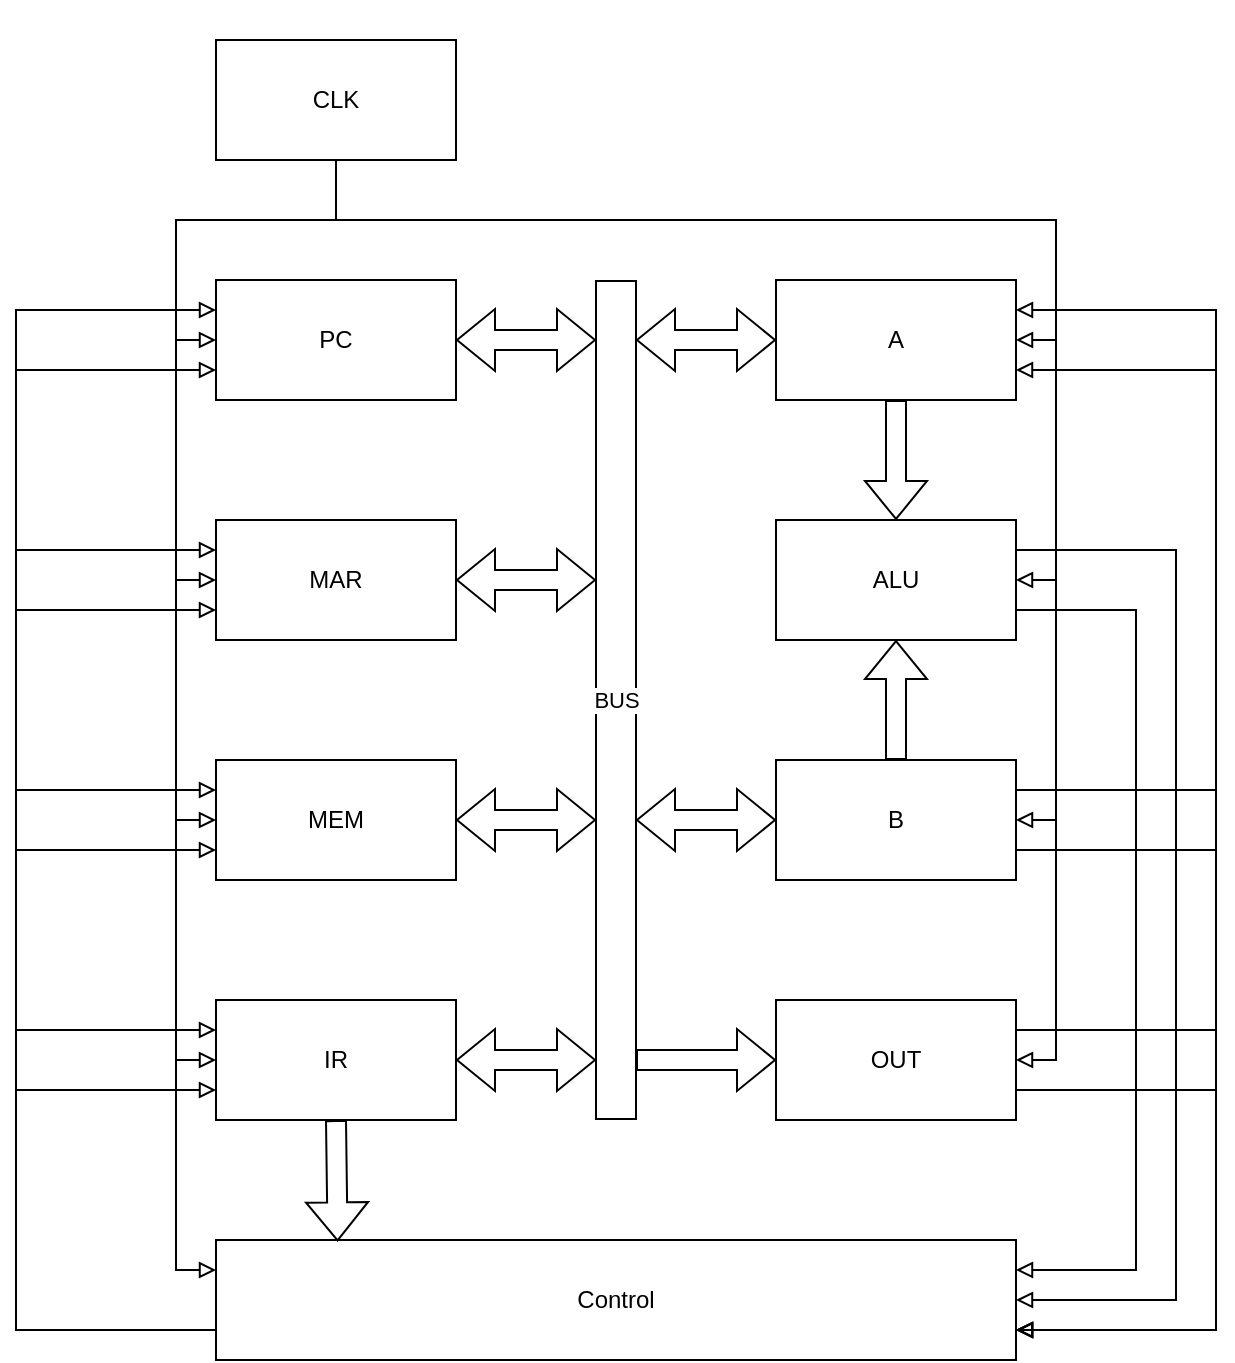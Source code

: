 <mxfile version="15.8.9" type="github">
  <diagram id="91MwsRFWGDt2XD7xXxqJ" name="Page-1">
    <mxGraphModel dx="897" dy="690" grid="1" gridSize="10" guides="1" tooltips="1" connect="1" arrows="1" fold="1" page="1" pageScale="1" pageWidth="827" pageHeight="1169" math="0" shadow="0">
      <root>
        <mxCell id="0" />
        <mxCell id="1" parent="0" />
        <mxCell id="gEWWCz81dc7d-AvvKmdt-33" style="edgeStyle=orthogonalEdgeStyle;rounded=0;orthogonalLoop=1;jettySize=auto;html=1;exitX=1;exitY=0.5;exitDx=0;exitDy=0;entryX=0.5;entryY=1;entryDx=0;entryDy=0;startArrow=block;startFill=0;endArrow=none;endFill=0;endSize=6;fillColor=default;" edge="1" parent="1" source="gEWWCz81dc7d-AvvKmdt-1" target="gEWWCz81dc7d-AvvKmdt-22">
          <mxGeometry relative="1" as="geometry" />
        </mxCell>
        <mxCell id="gEWWCz81dc7d-AvvKmdt-50" style="edgeStyle=orthogonalEdgeStyle;rounded=0;orthogonalLoop=1;jettySize=auto;html=1;exitX=1;exitY=0.25;exitDx=0;exitDy=0;entryX=1;entryY=0.75;entryDx=0;entryDy=0;startArrow=block;startFill=0;endArrow=none;endFill=0;endSize=6;fillColor=default;" edge="1" parent="1" source="gEWWCz81dc7d-AvvKmdt-1" target="gEWWCz81dc7d-AvvKmdt-28">
          <mxGeometry relative="1" as="geometry">
            <Array as="points">
              <mxPoint x="740" y="295" />
              <mxPoint x="740" y="805" />
            </Array>
          </mxGeometry>
        </mxCell>
        <mxCell id="gEWWCz81dc7d-AvvKmdt-51" style="edgeStyle=orthogonalEdgeStyle;rounded=0;orthogonalLoop=1;jettySize=auto;html=1;exitX=1;exitY=0.75;exitDx=0;exitDy=0;entryX=1;entryY=0.75;entryDx=0;entryDy=0;startArrow=block;startFill=0;endArrow=none;endFill=0;endSize=6;fillColor=default;" edge="1" parent="1" source="gEWWCz81dc7d-AvvKmdt-1" target="gEWWCz81dc7d-AvvKmdt-28">
          <mxGeometry relative="1" as="geometry">
            <Array as="points">
              <mxPoint x="740" y="325" />
              <mxPoint x="740" y="805" />
            </Array>
          </mxGeometry>
        </mxCell>
        <mxCell id="gEWWCz81dc7d-AvvKmdt-1" value="A" style="rounded=0;whiteSpace=wrap;html=1;" vertex="1" parent="1">
          <mxGeometry x="520" y="280" width="120" height="60" as="geometry" />
        </mxCell>
        <mxCell id="gEWWCz81dc7d-AvvKmdt-39" style="edgeStyle=orthogonalEdgeStyle;rounded=0;orthogonalLoop=1;jettySize=auto;html=1;exitX=1;exitY=0.5;exitDx=0;exitDy=0;entryX=0.5;entryY=1;entryDx=0;entryDy=0;startArrow=block;startFill=0;endArrow=none;endFill=0;endSize=6;fillColor=default;" edge="1" parent="1" source="gEWWCz81dc7d-AvvKmdt-2" target="gEWWCz81dc7d-AvvKmdt-22">
          <mxGeometry relative="1" as="geometry">
            <Array as="points">
              <mxPoint x="660" y="550" />
              <mxPoint x="660" y="250" />
              <mxPoint x="300" y="250" />
            </Array>
          </mxGeometry>
        </mxCell>
        <mxCell id="gEWWCz81dc7d-AvvKmdt-2" value="B" style="rounded=0;whiteSpace=wrap;html=1;" vertex="1" parent="1">
          <mxGeometry x="520" y="520" width="120" height="60" as="geometry" />
        </mxCell>
        <mxCell id="gEWWCz81dc7d-AvvKmdt-38" style="edgeStyle=orthogonalEdgeStyle;rounded=0;orthogonalLoop=1;jettySize=auto;html=1;exitX=1;exitY=0.5;exitDx=0;exitDy=0;entryX=0.5;entryY=1;entryDx=0;entryDy=0;startArrow=block;startFill=0;endArrow=none;endFill=0;endSize=6;fillColor=default;" edge="1" parent="1" source="gEWWCz81dc7d-AvvKmdt-3" target="gEWWCz81dc7d-AvvKmdt-22">
          <mxGeometry relative="1" as="geometry">
            <Array as="points">
              <mxPoint x="660" y="430" />
              <mxPoint x="660" y="250" />
              <mxPoint x="300" y="250" />
            </Array>
          </mxGeometry>
        </mxCell>
        <mxCell id="gEWWCz81dc7d-AvvKmdt-3" value="ALU" style="rounded=0;whiteSpace=wrap;html=1;" vertex="1" parent="1">
          <mxGeometry x="520" y="400" width="120" height="60" as="geometry" />
        </mxCell>
        <mxCell id="gEWWCz81dc7d-AvvKmdt-31" style="edgeStyle=orthogonalEdgeStyle;rounded=0;orthogonalLoop=1;jettySize=auto;html=1;exitX=0;exitY=0.5;exitDx=0;exitDy=0;entryX=0.5;entryY=1;entryDx=0;entryDy=0;startArrow=block;startFill=0;endArrow=none;endFill=0;endSize=6;fillColor=default;" edge="1" parent="1" source="gEWWCz81dc7d-AvvKmdt-4" target="gEWWCz81dc7d-AvvKmdt-22">
          <mxGeometry relative="1" as="geometry" />
        </mxCell>
        <mxCell id="gEWWCz81dc7d-AvvKmdt-42" style="edgeStyle=orthogonalEdgeStyle;rounded=0;orthogonalLoop=1;jettySize=auto;html=1;exitX=0;exitY=0.25;exitDx=0;exitDy=0;entryX=0;entryY=0.75;entryDx=0;entryDy=0;startArrow=block;startFill=0;endArrow=none;endFill=0;endSize=6;fillColor=default;" edge="1" parent="1" source="gEWWCz81dc7d-AvvKmdt-4" target="gEWWCz81dc7d-AvvKmdt-28">
          <mxGeometry relative="1" as="geometry">
            <Array as="points">
              <mxPoint x="140" y="295" />
              <mxPoint x="140" y="805" />
            </Array>
          </mxGeometry>
        </mxCell>
        <mxCell id="gEWWCz81dc7d-AvvKmdt-43" style="edgeStyle=orthogonalEdgeStyle;rounded=0;orthogonalLoop=1;jettySize=auto;html=1;exitX=0;exitY=0.75;exitDx=0;exitDy=0;entryX=0;entryY=0.75;entryDx=0;entryDy=0;startArrow=block;startFill=0;endArrow=none;endFill=0;endSize=6;fillColor=default;" edge="1" parent="1" source="gEWWCz81dc7d-AvvKmdt-4" target="gEWWCz81dc7d-AvvKmdt-28">
          <mxGeometry relative="1" as="geometry">
            <Array as="points">
              <mxPoint x="140" y="325" />
              <mxPoint x="140" y="805" />
            </Array>
          </mxGeometry>
        </mxCell>
        <mxCell id="gEWWCz81dc7d-AvvKmdt-4" value="PC" style="rounded=0;whiteSpace=wrap;html=1;" vertex="1" parent="1">
          <mxGeometry x="240" y="280" width="120" height="60" as="geometry" />
        </mxCell>
        <mxCell id="gEWWCz81dc7d-AvvKmdt-34" style="edgeStyle=orthogonalEdgeStyle;rounded=0;orthogonalLoop=1;jettySize=auto;html=1;exitX=0;exitY=0.5;exitDx=0;exitDy=0;entryX=0.5;entryY=1;entryDx=0;entryDy=0;startArrow=block;startFill=0;endArrow=none;endFill=0;endSize=6;fillColor=default;" edge="1" parent="1" source="gEWWCz81dc7d-AvvKmdt-5" target="gEWWCz81dc7d-AvvKmdt-22">
          <mxGeometry relative="1" as="geometry">
            <Array as="points">
              <mxPoint x="220" y="430" />
              <mxPoint x="220" y="250" />
              <mxPoint x="300" y="250" />
            </Array>
          </mxGeometry>
        </mxCell>
        <mxCell id="gEWWCz81dc7d-AvvKmdt-44" style="edgeStyle=orthogonalEdgeStyle;rounded=0;orthogonalLoop=1;jettySize=auto;html=1;exitX=0;exitY=0.25;exitDx=0;exitDy=0;startArrow=block;startFill=0;endArrow=none;endFill=0;endSize=6;fillColor=default;entryX=0;entryY=0.75;entryDx=0;entryDy=0;" edge="1" parent="1" source="gEWWCz81dc7d-AvvKmdt-5" target="gEWWCz81dc7d-AvvKmdt-28">
          <mxGeometry relative="1" as="geometry">
            <mxPoint x="240" y="800" as="targetPoint" />
            <Array as="points">
              <mxPoint x="140" y="415" />
              <mxPoint x="140" y="805" />
            </Array>
          </mxGeometry>
        </mxCell>
        <mxCell id="gEWWCz81dc7d-AvvKmdt-45" style="edgeStyle=orthogonalEdgeStyle;rounded=0;orthogonalLoop=1;jettySize=auto;html=1;exitX=0;exitY=0.75;exitDx=0;exitDy=0;entryX=0;entryY=0.75;entryDx=0;entryDy=0;startArrow=block;startFill=0;endArrow=none;endFill=0;endSize=6;fillColor=default;" edge="1" parent="1" source="gEWWCz81dc7d-AvvKmdt-5" target="gEWWCz81dc7d-AvvKmdt-28">
          <mxGeometry relative="1" as="geometry">
            <Array as="points">
              <mxPoint x="140" y="445" />
              <mxPoint x="140" y="805" />
            </Array>
          </mxGeometry>
        </mxCell>
        <mxCell id="gEWWCz81dc7d-AvvKmdt-5" value="MAR" style="rounded=0;whiteSpace=wrap;html=1;" vertex="1" parent="1">
          <mxGeometry x="240" y="400" width="120" height="60" as="geometry" />
        </mxCell>
        <mxCell id="gEWWCz81dc7d-AvvKmdt-36" style="edgeStyle=orthogonalEdgeStyle;rounded=0;orthogonalLoop=1;jettySize=auto;html=1;exitX=0;exitY=0.5;exitDx=0;exitDy=0;startArrow=block;startFill=0;endArrow=none;endFill=0;endSize=6;fillColor=default;" edge="1" parent="1" source="gEWWCz81dc7d-AvvKmdt-6">
          <mxGeometry relative="1" as="geometry">
            <mxPoint x="300" y="220" as="targetPoint" />
            <Array as="points">
              <mxPoint x="220" y="670" />
              <mxPoint x="220" y="250" />
              <mxPoint x="300" y="250" />
            </Array>
          </mxGeometry>
        </mxCell>
        <mxCell id="gEWWCz81dc7d-AvvKmdt-48" style="edgeStyle=orthogonalEdgeStyle;rounded=0;orthogonalLoop=1;jettySize=auto;html=1;exitX=0;exitY=0.25;exitDx=0;exitDy=0;startArrow=block;startFill=0;endArrow=none;endFill=0;endSize=6;fillColor=default;entryX=0;entryY=0.75;entryDx=0;entryDy=0;" edge="1" parent="1" source="gEWWCz81dc7d-AvvKmdt-6" target="gEWWCz81dc7d-AvvKmdt-28">
          <mxGeometry relative="1" as="geometry">
            <mxPoint x="240" y="810" as="targetPoint" />
            <Array as="points">
              <mxPoint x="140" y="655" />
              <mxPoint x="140" y="805" />
            </Array>
          </mxGeometry>
        </mxCell>
        <mxCell id="gEWWCz81dc7d-AvvKmdt-49" style="edgeStyle=orthogonalEdgeStyle;rounded=0;orthogonalLoop=1;jettySize=auto;html=1;exitX=0;exitY=0.75;exitDx=0;exitDy=0;entryX=0;entryY=0.75;entryDx=0;entryDy=0;startArrow=block;startFill=0;endArrow=none;endFill=0;endSize=6;fillColor=default;" edge="1" parent="1" source="gEWWCz81dc7d-AvvKmdt-6" target="gEWWCz81dc7d-AvvKmdt-28">
          <mxGeometry relative="1" as="geometry">
            <Array as="points">
              <mxPoint x="140" y="685" />
              <mxPoint x="140" y="805" />
            </Array>
          </mxGeometry>
        </mxCell>
        <mxCell id="gEWWCz81dc7d-AvvKmdt-6" value="IR" style="rounded=0;whiteSpace=wrap;html=1;" vertex="1" parent="1">
          <mxGeometry x="240" y="640" width="120" height="60" as="geometry" />
        </mxCell>
        <mxCell id="gEWWCz81dc7d-AvvKmdt-35" style="edgeStyle=orthogonalEdgeStyle;rounded=0;orthogonalLoop=1;jettySize=auto;html=1;exitX=0;exitY=0.5;exitDx=0;exitDy=0;entryX=0.5;entryY=1;entryDx=0;entryDy=0;startArrow=block;startFill=0;endArrow=none;endFill=0;endSize=6;fillColor=default;" edge="1" parent="1" source="gEWWCz81dc7d-AvvKmdt-7" target="gEWWCz81dc7d-AvvKmdt-22">
          <mxGeometry relative="1" as="geometry">
            <Array as="points">
              <mxPoint x="220" y="550" />
              <mxPoint x="220" y="250" />
              <mxPoint x="300" y="250" />
            </Array>
          </mxGeometry>
        </mxCell>
        <mxCell id="gEWWCz81dc7d-AvvKmdt-46" style="edgeStyle=orthogonalEdgeStyle;rounded=0;orthogonalLoop=1;jettySize=auto;html=1;exitX=0;exitY=0.25;exitDx=0;exitDy=0;entryX=0;entryY=0.75;entryDx=0;entryDy=0;startArrow=block;startFill=0;endArrow=none;endFill=0;endSize=6;fillColor=default;" edge="1" parent="1" source="gEWWCz81dc7d-AvvKmdt-7" target="gEWWCz81dc7d-AvvKmdt-28">
          <mxGeometry relative="1" as="geometry">
            <Array as="points">
              <mxPoint x="140" y="535" />
              <mxPoint x="140" y="805" />
            </Array>
          </mxGeometry>
        </mxCell>
        <mxCell id="gEWWCz81dc7d-AvvKmdt-47" style="edgeStyle=orthogonalEdgeStyle;rounded=0;orthogonalLoop=1;jettySize=auto;html=1;exitX=0;exitY=0.75;exitDx=0;exitDy=0;startArrow=block;startFill=0;endArrow=none;endFill=0;endSize=6;fillColor=default;entryX=0;entryY=0.75;entryDx=0;entryDy=0;" edge="1" parent="1" source="gEWWCz81dc7d-AvvKmdt-7" target="gEWWCz81dc7d-AvvKmdt-28">
          <mxGeometry relative="1" as="geometry">
            <mxPoint x="240" y="800" as="targetPoint" />
            <Array as="points">
              <mxPoint x="140" y="565" />
              <mxPoint x="140" y="805" />
            </Array>
          </mxGeometry>
        </mxCell>
        <mxCell id="gEWWCz81dc7d-AvvKmdt-7" value="MEM" style="rounded=0;whiteSpace=wrap;html=1;" vertex="1" parent="1">
          <mxGeometry x="240" y="520" width="120" height="60" as="geometry" />
        </mxCell>
        <mxCell id="gEWWCz81dc7d-AvvKmdt-40" style="edgeStyle=orthogonalEdgeStyle;rounded=0;orthogonalLoop=1;jettySize=auto;html=1;exitX=1;exitY=0.5;exitDx=0;exitDy=0;entryX=0.5;entryY=1;entryDx=0;entryDy=0;startArrow=block;startFill=0;endArrow=none;endFill=0;endSize=6;fillColor=default;" edge="1" parent="1" source="gEWWCz81dc7d-AvvKmdt-8" target="gEWWCz81dc7d-AvvKmdt-22">
          <mxGeometry relative="1" as="geometry">
            <Array as="points">
              <mxPoint x="660" y="670" />
              <mxPoint x="660" y="250" />
              <mxPoint x="300" y="250" />
            </Array>
          </mxGeometry>
        </mxCell>
        <mxCell id="gEWWCz81dc7d-AvvKmdt-8" value="OUT" style="rounded=0;whiteSpace=wrap;html=1;" vertex="1" parent="1">
          <mxGeometry x="520" y="640" width="120" height="60" as="geometry" />
        </mxCell>
        <mxCell id="gEWWCz81dc7d-AvvKmdt-9" value="" style="shape=flexArrow;endArrow=none;html=1;rounded=0;strokeColor=none;endFill=0;" edge="1" parent="1">
          <mxGeometry width="50" height="50" relative="1" as="geometry">
            <mxPoint x="290" y="600" as="sourcePoint" />
            <mxPoint x="290" y="140" as="targetPoint" />
          </mxGeometry>
        </mxCell>
        <mxCell id="gEWWCz81dc7d-AvvKmdt-11" value="BUS" style="shape=flexArrow;endArrow=none;html=1;rounded=0;endFill=0;fillColor=default;endSize=6;width=20;" edge="1" parent="1">
          <mxGeometry width="50" height="50" relative="1" as="geometry">
            <mxPoint x="440" y="700" as="sourcePoint" />
            <mxPoint x="440" y="280" as="targetPoint" />
          </mxGeometry>
        </mxCell>
        <mxCell id="gEWWCz81dc7d-AvvKmdt-12" value="" style="shape=flexArrow;endArrow=classic;startArrow=classic;html=1;rounded=0;entryX=0;entryY=0.5;entryDx=0;entryDy=0;" edge="1" parent="1" target="gEWWCz81dc7d-AvvKmdt-1">
          <mxGeometry width="100" height="100" relative="1" as="geometry">
            <mxPoint x="450" y="310" as="sourcePoint" />
            <mxPoint x="580" y="400" as="targetPoint" />
          </mxGeometry>
        </mxCell>
        <mxCell id="gEWWCz81dc7d-AvvKmdt-13" value="" style="shape=flexArrow;endArrow=none;startArrow=block;html=1;rounded=0;endSize=6;fillColor=default;entryX=0.5;entryY=1;entryDx=0;entryDy=0;startFill=0;endFill=0;" edge="1" parent="1" source="gEWWCz81dc7d-AvvKmdt-3" target="gEWWCz81dc7d-AvvKmdt-1">
          <mxGeometry width="100" height="100" relative="1" as="geometry">
            <mxPoint x="480" y="600" as="sourcePoint" />
            <mxPoint x="580" y="500" as="targetPoint" />
          </mxGeometry>
        </mxCell>
        <mxCell id="gEWWCz81dc7d-AvvKmdt-14" value="" style="shape=flexArrow;endArrow=classic;startArrow=none;html=1;rounded=0;endSize=6;fillColor=default;entryX=0.5;entryY=1;entryDx=0;entryDy=0;startFill=0;" edge="1" parent="1" source="gEWWCz81dc7d-AvvKmdt-2" target="gEWWCz81dc7d-AvvKmdt-3">
          <mxGeometry width="100" height="100" relative="1" as="geometry">
            <mxPoint x="480" y="600" as="sourcePoint" />
            <mxPoint x="580" y="500" as="targetPoint" />
          </mxGeometry>
        </mxCell>
        <mxCell id="gEWWCz81dc7d-AvvKmdt-15" value="" style="shape=flexArrow;endArrow=classic;startArrow=classic;html=1;rounded=0;endSize=6;fillColor=default;entryX=0;entryY=0.5;entryDx=0;entryDy=0;" edge="1" parent="1" target="gEWWCz81dc7d-AvvKmdt-2">
          <mxGeometry width="100" height="100" relative="1" as="geometry">
            <mxPoint x="450" y="550" as="sourcePoint" />
            <mxPoint x="580" y="500" as="targetPoint" />
          </mxGeometry>
        </mxCell>
        <mxCell id="gEWWCz81dc7d-AvvKmdt-16" value="" style="shape=flexArrow;endArrow=classic;startArrow=none;html=1;rounded=0;endSize=6;fillColor=default;entryX=0;entryY=0.5;entryDx=0;entryDy=0;startFill=0;" edge="1" parent="1" target="gEWWCz81dc7d-AvvKmdt-8">
          <mxGeometry width="100" height="100" relative="1" as="geometry">
            <mxPoint x="450" y="670" as="sourcePoint" />
            <mxPoint x="580" y="500" as="targetPoint" />
          </mxGeometry>
        </mxCell>
        <mxCell id="gEWWCz81dc7d-AvvKmdt-17" value="" style="shape=flexArrow;endArrow=classic;startArrow=classic;html=1;rounded=0;endSize=6;fillColor=default;entryX=1;entryY=0.5;entryDx=0;entryDy=0;" edge="1" parent="1" target="gEWWCz81dc7d-AvvKmdt-4">
          <mxGeometry width="100" height="100" relative="1" as="geometry">
            <mxPoint x="430" y="310" as="sourcePoint" />
            <mxPoint x="580" y="500" as="targetPoint" />
          </mxGeometry>
        </mxCell>
        <mxCell id="gEWWCz81dc7d-AvvKmdt-18" value="" style="shape=flexArrow;endArrow=classic;startArrow=classic;html=1;rounded=0;endSize=6;fillColor=default;entryX=1;entryY=0.5;entryDx=0;entryDy=0;" edge="1" parent="1" target="gEWWCz81dc7d-AvvKmdt-5">
          <mxGeometry width="100" height="100" relative="1" as="geometry">
            <mxPoint x="430" y="430" as="sourcePoint" />
            <mxPoint x="580" y="500" as="targetPoint" />
          </mxGeometry>
        </mxCell>
        <mxCell id="gEWWCz81dc7d-AvvKmdt-19" value="" style="shape=flexArrow;endArrow=classic;startArrow=classic;html=1;rounded=0;endSize=6;fillColor=default;entryX=1;entryY=0.5;entryDx=0;entryDy=0;" edge="1" parent="1" target="gEWWCz81dc7d-AvvKmdt-7">
          <mxGeometry width="100" height="100" relative="1" as="geometry">
            <mxPoint x="430" y="550" as="sourcePoint" />
            <mxPoint x="580" y="500" as="targetPoint" />
          </mxGeometry>
        </mxCell>
        <mxCell id="gEWWCz81dc7d-AvvKmdt-20" value="" style="shape=flexArrow;endArrow=classic;startArrow=classic;html=1;rounded=0;endSize=6;fillColor=default;exitX=1;exitY=0.5;exitDx=0;exitDy=0;" edge="1" parent="1" source="gEWWCz81dc7d-AvvKmdt-6">
          <mxGeometry width="100" height="100" relative="1" as="geometry">
            <mxPoint x="480" y="600" as="sourcePoint" />
            <mxPoint x="430" y="670" as="targetPoint" />
          </mxGeometry>
        </mxCell>
        <mxCell id="gEWWCz81dc7d-AvvKmdt-22" value="CLK" style="rounded=0;whiteSpace=wrap;html=1;" vertex="1" parent="1">
          <mxGeometry x="240" y="160" width="120" height="60" as="geometry" />
        </mxCell>
        <mxCell id="gEWWCz81dc7d-AvvKmdt-41" style="edgeStyle=orthogonalEdgeStyle;rounded=0;orthogonalLoop=1;jettySize=auto;html=1;exitX=0;exitY=0.25;exitDx=0;exitDy=0;entryX=0.5;entryY=1;entryDx=0;entryDy=0;startArrow=block;startFill=0;endArrow=none;endFill=0;endSize=6;fillColor=default;" edge="1" parent="1" source="gEWWCz81dc7d-AvvKmdt-28" target="gEWWCz81dc7d-AvvKmdt-22">
          <mxGeometry relative="1" as="geometry">
            <Array as="points">
              <mxPoint x="220" y="775" />
              <mxPoint x="220" y="250" />
              <mxPoint x="300" y="250" />
            </Array>
          </mxGeometry>
        </mxCell>
        <mxCell id="gEWWCz81dc7d-AvvKmdt-53" style="edgeStyle=orthogonalEdgeStyle;rounded=0;orthogonalLoop=1;jettySize=auto;html=1;exitX=1;exitY=0.25;exitDx=0;exitDy=0;entryX=1;entryY=0.75;entryDx=0;entryDy=0;startArrow=block;startFill=0;endArrow=none;endFill=0;endSize=6;fillColor=default;" edge="1" parent="1" source="gEWWCz81dc7d-AvvKmdt-28" target="gEWWCz81dc7d-AvvKmdt-3">
          <mxGeometry relative="1" as="geometry">
            <Array as="points">
              <mxPoint x="700" y="775" />
              <mxPoint x="700" y="445" />
            </Array>
          </mxGeometry>
        </mxCell>
        <mxCell id="gEWWCz81dc7d-AvvKmdt-54" style="edgeStyle=orthogonalEdgeStyle;rounded=0;orthogonalLoop=1;jettySize=auto;html=1;exitX=1;exitY=0.5;exitDx=0;exitDy=0;entryX=1;entryY=0.25;entryDx=0;entryDy=0;startArrow=block;startFill=0;endArrow=none;endFill=0;endSize=6;fillColor=default;" edge="1" parent="1" source="gEWWCz81dc7d-AvvKmdt-28" target="gEWWCz81dc7d-AvvKmdt-3">
          <mxGeometry relative="1" as="geometry">
            <Array as="points">
              <mxPoint x="720" y="790" />
              <mxPoint x="720" y="415" />
            </Array>
          </mxGeometry>
        </mxCell>
        <mxCell id="gEWWCz81dc7d-AvvKmdt-55" style="edgeStyle=orthogonalEdgeStyle;rounded=0;orthogonalLoop=1;jettySize=auto;html=1;exitX=1;exitY=0.75;exitDx=0;exitDy=0;entryX=1;entryY=0.25;entryDx=0;entryDy=0;startArrow=block;startFill=0;endArrow=none;endFill=0;endSize=6;fillColor=default;" edge="1" parent="1" source="gEWWCz81dc7d-AvvKmdt-28" target="gEWWCz81dc7d-AvvKmdt-2">
          <mxGeometry relative="1" as="geometry">
            <Array as="points">
              <mxPoint x="740" y="805" />
              <mxPoint x="740" y="535" />
            </Array>
          </mxGeometry>
        </mxCell>
        <mxCell id="gEWWCz81dc7d-AvvKmdt-56" style="edgeStyle=orthogonalEdgeStyle;rounded=0;orthogonalLoop=1;jettySize=auto;html=1;exitX=1;exitY=0.75;exitDx=0;exitDy=0;entryX=1;entryY=0.75;entryDx=0;entryDy=0;startArrow=block;startFill=0;endArrow=none;endFill=0;endSize=6;fillColor=default;" edge="1" parent="1" source="gEWWCz81dc7d-AvvKmdt-28" target="gEWWCz81dc7d-AvvKmdt-2">
          <mxGeometry relative="1" as="geometry">
            <Array as="points">
              <mxPoint x="740" y="805" />
              <mxPoint x="740" y="565" />
            </Array>
          </mxGeometry>
        </mxCell>
        <mxCell id="gEWWCz81dc7d-AvvKmdt-57" style="edgeStyle=orthogonalEdgeStyle;rounded=0;orthogonalLoop=1;jettySize=auto;html=1;exitX=1;exitY=0.75;exitDx=0;exitDy=0;entryX=1;entryY=0.25;entryDx=0;entryDy=0;startArrow=block;startFill=0;endArrow=none;endFill=0;endSize=6;fillColor=default;" edge="1" parent="1" source="gEWWCz81dc7d-AvvKmdt-28" target="gEWWCz81dc7d-AvvKmdt-8">
          <mxGeometry relative="1" as="geometry">
            <Array as="points">
              <mxPoint x="740" y="805" />
              <mxPoint x="740" y="655" />
            </Array>
          </mxGeometry>
        </mxCell>
        <mxCell id="gEWWCz81dc7d-AvvKmdt-58" style="edgeStyle=orthogonalEdgeStyle;rounded=0;orthogonalLoop=1;jettySize=auto;html=1;exitX=1;exitY=0.75;exitDx=0;exitDy=0;entryX=1;entryY=0.75;entryDx=0;entryDy=0;startArrow=block;startFill=0;endArrow=none;endFill=0;endSize=6;fillColor=default;" edge="1" parent="1" source="gEWWCz81dc7d-AvvKmdt-28" target="gEWWCz81dc7d-AvvKmdt-8">
          <mxGeometry relative="1" as="geometry">
            <Array as="points">
              <mxPoint x="740" y="805" />
              <mxPoint x="740" y="685" />
            </Array>
          </mxGeometry>
        </mxCell>
        <mxCell id="gEWWCz81dc7d-AvvKmdt-28" value="Control" style="rounded=0;whiteSpace=wrap;html=1;" vertex="1" parent="1">
          <mxGeometry x="240" y="760" width="400" height="60" as="geometry" />
        </mxCell>
        <mxCell id="gEWWCz81dc7d-AvvKmdt-29" value="" style="shape=flexArrow;endArrow=none;startArrow=block;html=1;rounded=0;endSize=6;fillColor=default;entryX=0.5;entryY=1;entryDx=0;entryDy=0;exitX=0.152;exitY=0.011;exitDx=0;exitDy=0;exitPerimeter=0;startFill=0;endFill=0;" edge="1" parent="1" source="gEWWCz81dc7d-AvvKmdt-28" target="gEWWCz81dc7d-AvvKmdt-6">
          <mxGeometry width="100" height="100" relative="1" as="geometry">
            <mxPoint x="360" y="560" as="sourcePoint" />
            <mxPoint x="460" y="460" as="targetPoint" />
          </mxGeometry>
        </mxCell>
      </root>
    </mxGraphModel>
  </diagram>
</mxfile>
